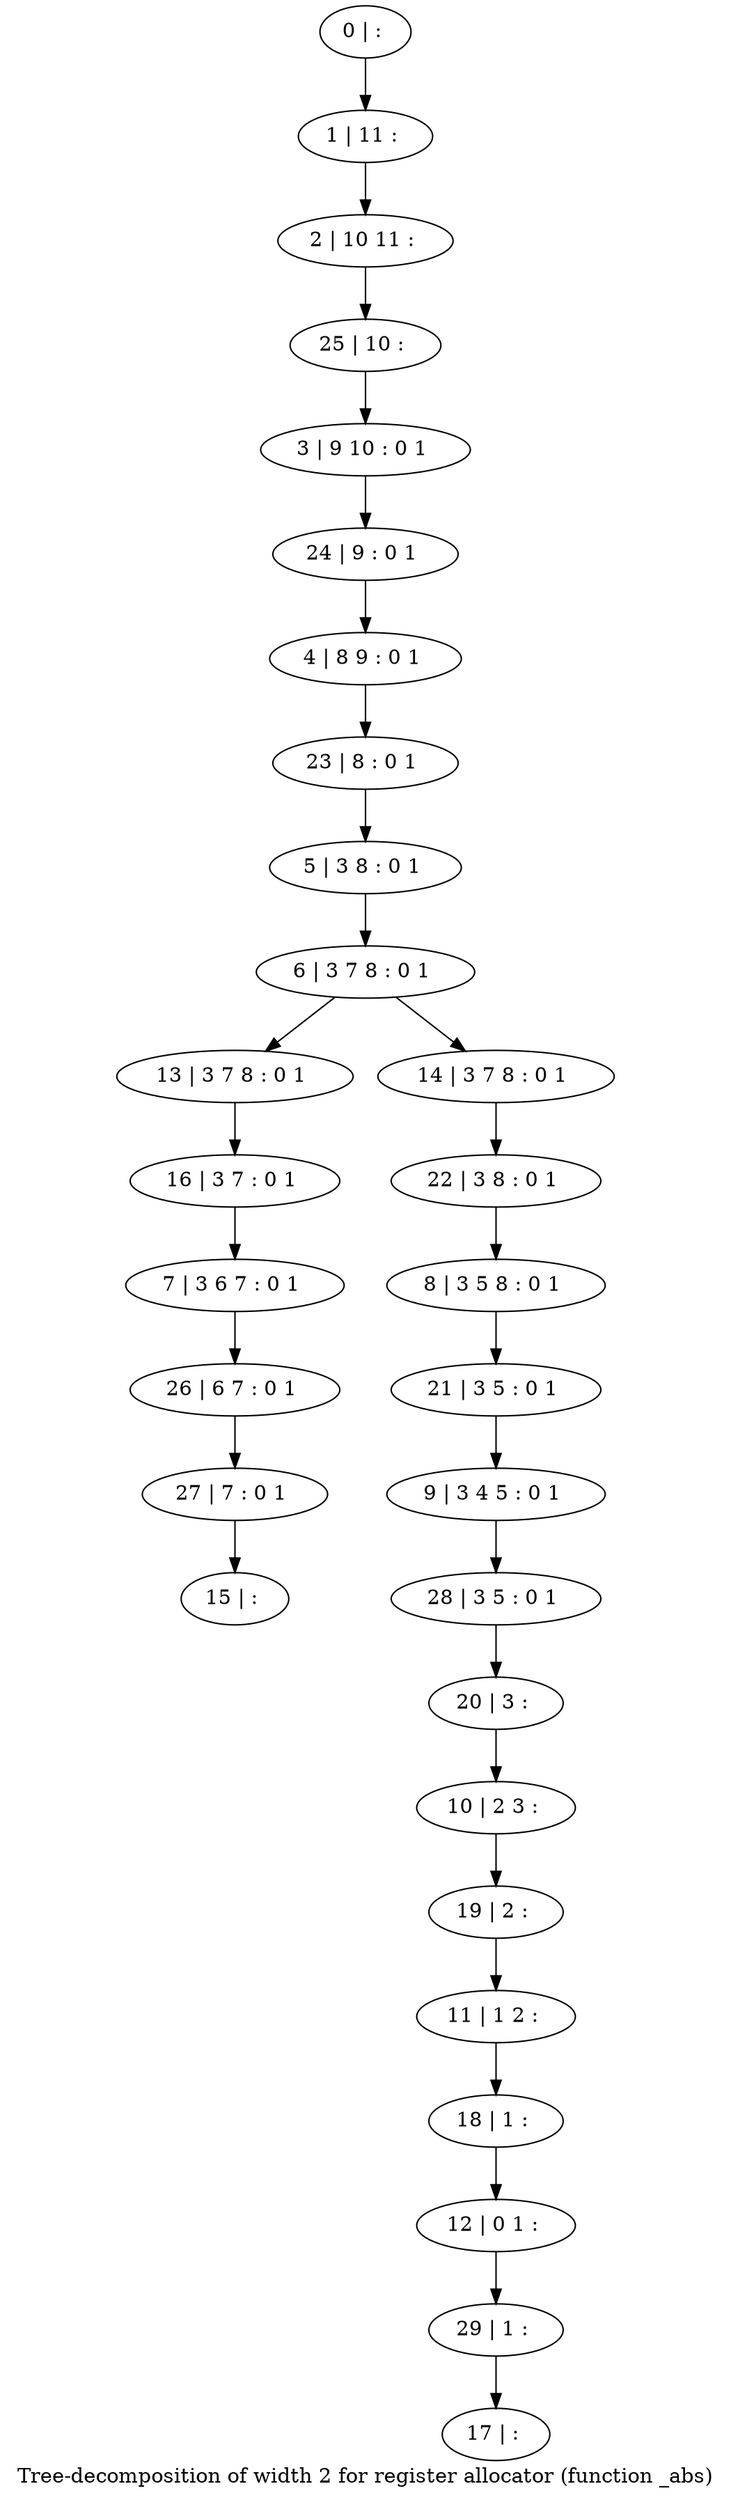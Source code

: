digraph G {
graph [label="Tree-decomposition of width 2 for register allocator (function _abs)"]
0[label="0 | : "];
1[label="1 | 11 : "];
2[label="2 | 10 11 : "];
3[label="3 | 9 10 : 0 1 "];
4[label="4 | 8 9 : 0 1 "];
5[label="5 | 3 8 : 0 1 "];
6[label="6 | 3 7 8 : 0 1 "];
7[label="7 | 3 6 7 : 0 1 "];
8[label="8 | 3 5 8 : 0 1 "];
9[label="9 | 3 4 5 : 0 1 "];
10[label="10 | 2 3 : "];
11[label="11 | 1 2 : "];
12[label="12 | 0 1 : "];
13[label="13 | 3 7 8 : 0 1 "];
14[label="14 | 3 7 8 : 0 1 "];
15[label="15 | : "];
16[label="16 | 3 7 : 0 1 "];
17[label="17 | : "];
18[label="18 | 1 : "];
19[label="19 | 2 : "];
20[label="20 | 3 : "];
21[label="21 | 3 5 : 0 1 "];
22[label="22 | 3 8 : 0 1 "];
23[label="23 | 8 : 0 1 "];
24[label="24 | 9 : 0 1 "];
25[label="25 | 10 : "];
26[label="26 | 6 7 : 0 1 "];
27[label="27 | 7 : 0 1 "];
28[label="28 | 3 5 : 0 1 "];
29[label="29 | 1 : "];
0->1 ;
1->2 ;
5->6 ;
6->13 ;
6->14 ;
16->7 ;
13->16 ;
18->12 ;
11->18 ;
19->11 ;
10->19 ;
20->10 ;
21->9 ;
8->21 ;
22->8 ;
14->22 ;
23->5 ;
4->23 ;
24->4 ;
3->24 ;
25->3 ;
2->25 ;
7->26 ;
27->15 ;
26->27 ;
28->20 ;
9->28 ;
29->17 ;
12->29 ;
}
